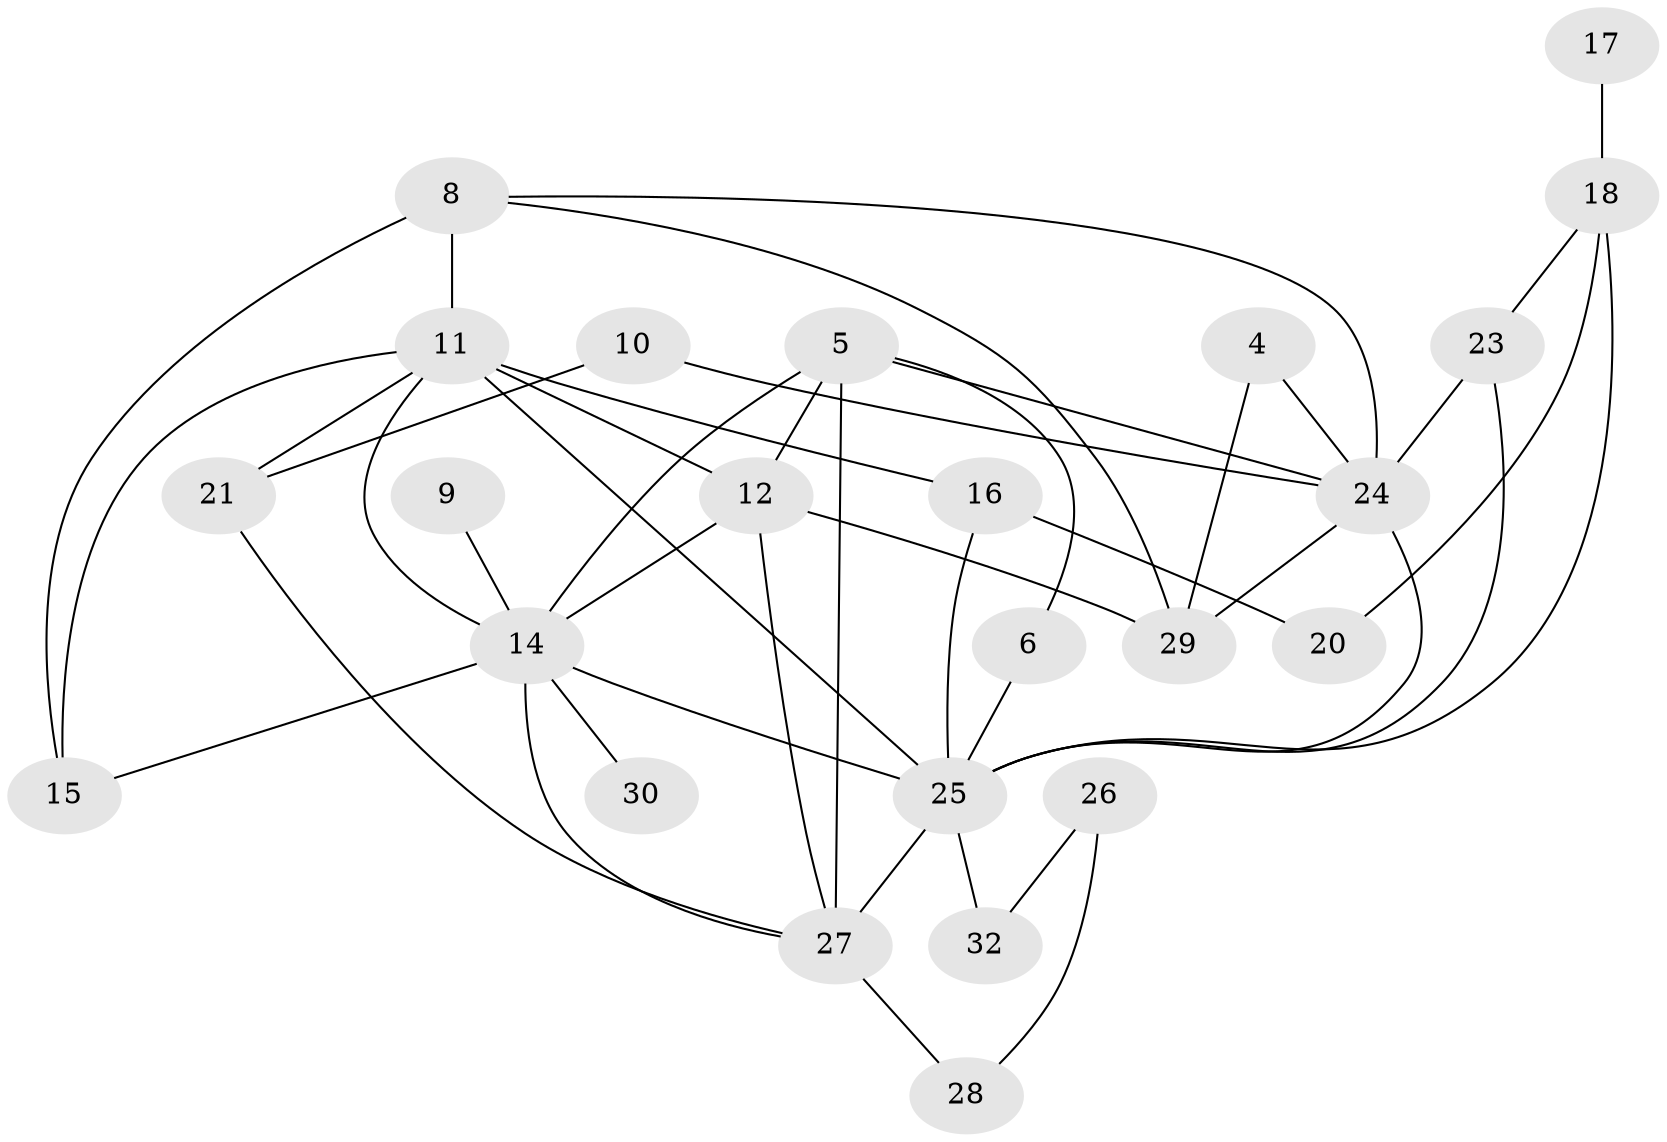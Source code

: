 // original degree distribution, {3: 0.175, 2: 0.3125, 4: 0.1625, 7: 0.0125, 1: 0.175, 5: 0.0375, 6: 0.0375, 0: 0.0875}
// Generated by graph-tools (version 1.1) at 2025/35/03/04/25 23:35:57]
// undirected, 24 vertices, 44 edges
graph export_dot {
  node [color=gray90,style=filled];
  4;
  5;
  6;
  8;
  9;
  10;
  11;
  12;
  14;
  15;
  16;
  17;
  18;
  20;
  21;
  23;
  24;
  25;
  26;
  27;
  28;
  29;
  30;
  32;
  4 -- 24 [weight=1.0];
  4 -- 29 [weight=1.0];
  5 -- 6 [weight=1.0];
  5 -- 12 [weight=1.0];
  5 -- 14 [weight=2.0];
  5 -- 24 [weight=1.0];
  5 -- 27 [weight=1.0];
  6 -- 25 [weight=1.0];
  8 -- 11 [weight=1.0];
  8 -- 15 [weight=2.0];
  8 -- 24 [weight=1.0];
  8 -- 29 [weight=1.0];
  9 -- 14 [weight=1.0];
  10 -- 21 [weight=1.0];
  10 -- 24 [weight=1.0];
  11 -- 12 [weight=1.0];
  11 -- 14 [weight=1.0];
  11 -- 15 [weight=1.0];
  11 -- 16 [weight=1.0];
  11 -- 21 [weight=1.0];
  11 -- 25 [weight=1.0];
  12 -- 14 [weight=1.0];
  12 -- 27 [weight=1.0];
  12 -- 29 [weight=1.0];
  14 -- 15 [weight=1.0];
  14 -- 25 [weight=1.0];
  14 -- 27 [weight=1.0];
  14 -- 30 [weight=1.0];
  16 -- 20 [weight=2.0];
  16 -- 25 [weight=2.0];
  17 -- 18 [weight=1.0];
  18 -- 20 [weight=1.0];
  18 -- 23 [weight=1.0];
  18 -- 25 [weight=1.0];
  21 -- 27 [weight=1.0];
  23 -- 24 [weight=1.0];
  23 -- 25 [weight=1.0];
  24 -- 25 [weight=1.0];
  24 -- 29 [weight=1.0];
  25 -- 27 [weight=3.0];
  25 -- 32 [weight=1.0];
  26 -- 28 [weight=1.0];
  26 -- 32 [weight=1.0];
  27 -- 28 [weight=1.0];
}
